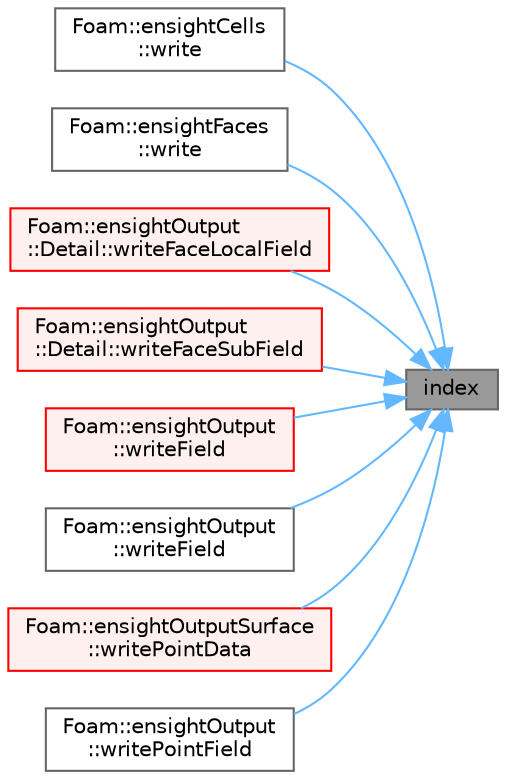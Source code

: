 digraph "index"
{
 // LATEX_PDF_SIZE
  bgcolor="transparent";
  edge [fontname=Helvetica,fontsize=10,labelfontname=Helvetica,labelfontsize=10];
  node [fontname=Helvetica,fontsize=10,shape=box,height=0.2,width=0.4];
  rankdir="RL";
  Node1 [id="Node000001",label="index",height=0.2,width=0.4,color="gray40", fillcolor="grey60", style="filled", fontcolor="black",tooltip=" "];
  Node1 -> Node2 [id="edge1_Node000001_Node000002",dir="back",color="steelblue1",style="solid",tooltip=" "];
  Node2 [id="Node000002",label="Foam::ensightCells\l::write",height=0.2,width=0.4,color="grey40", fillcolor="white", style="filled",URL="$classFoam_1_1ensightCells.html#a6ce3d3bf8e578dfd7fc3931dce16ac7c",tooltip=" "];
  Node1 -> Node3 [id="edge2_Node000001_Node000003",dir="back",color="steelblue1",style="solid",tooltip=" "];
  Node3 [id="Node000003",label="Foam::ensightFaces\l::write",height=0.2,width=0.4,color="grey40", fillcolor="white", style="filled",URL="$classFoam_1_1ensightFaces.html#a6ce3d3bf8e578dfd7fc3931dce16ac7c",tooltip=" "];
  Node1 -> Node4 [id="edge3_Node000001_Node000004",dir="back",color="steelblue1",style="solid",tooltip=" "];
  Node4 [id="Node000004",label="Foam::ensightOutput\l::Detail::writeFaceLocalField",height=0.2,width=0.4,color="red", fillcolor="#FFF0F0", style="filled",URL="$namespaceFoam_1_1ensightOutput_1_1Detail.html#a3b207f4779cf3870d92b6ef69c98b1d5",tooltip=" "];
  Node1 -> Node6 [id="edge4_Node000001_Node000006",dir="back",color="steelblue1",style="solid",tooltip=" "];
  Node6 [id="Node000006",label="Foam::ensightOutput\l::Detail::writeFaceSubField",height=0.2,width=0.4,color="red", fillcolor="#FFF0F0", style="filled",URL="$namespaceFoam_1_1ensightOutput_1_1Detail.html#a11aac9722ffe29d62a24113fa0420132",tooltip=" "];
  Node1 -> Node8 [id="edge5_Node000001_Node000008",dir="back",color="steelblue1",style="solid",tooltip=" "];
  Node8 [id="Node000008",label="Foam::ensightOutput\l::writeField",height=0.2,width=0.4,color="red", fillcolor="#FFF0F0", style="filled",URL="$namespaceFoam_1_1ensightOutput.html#a188adcc1ea8a0ae52391c284e98501ab",tooltip=" "];
  Node1 -> Node15 [id="edge6_Node000001_Node000015",dir="back",color="steelblue1",style="solid",tooltip=" "];
  Node15 [id="Node000015",label="Foam::ensightOutput\l::writeField",height=0.2,width=0.4,color="grey40", fillcolor="white", style="filled",URL="$namespaceFoam_1_1ensightOutput.html#a49cd00f24e9509b9ddaab10ac091cdab",tooltip=" "];
  Node1 -> Node16 [id="edge7_Node000001_Node000016",dir="back",color="steelblue1",style="solid",tooltip=" "];
  Node16 [id="Node000016",label="Foam::ensightOutputSurface\l::writePointData",height=0.2,width=0.4,color="red", fillcolor="#FFF0F0", style="filled",URL="$classFoam_1_1ensightOutputSurface.html#a059262b49e718ff95c9422a77bfa7030",tooltip=" "];
  Node1 -> Node17 [id="edge8_Node000001_Node000017",dir="back",color="steelblue1",style="solid",tooltip=" "];
  Node17 [id="Node000017",label="Foam::ensightOutput\l::writePointField",height=0.2,width=0.4,color="grey40", fillcolor="white", style="filled",URL="$namespaceFoam_1_1ensightOutput.html#acac69be5ad7b67e88ef1ecbd095817b3",tooltip=" "];
}
